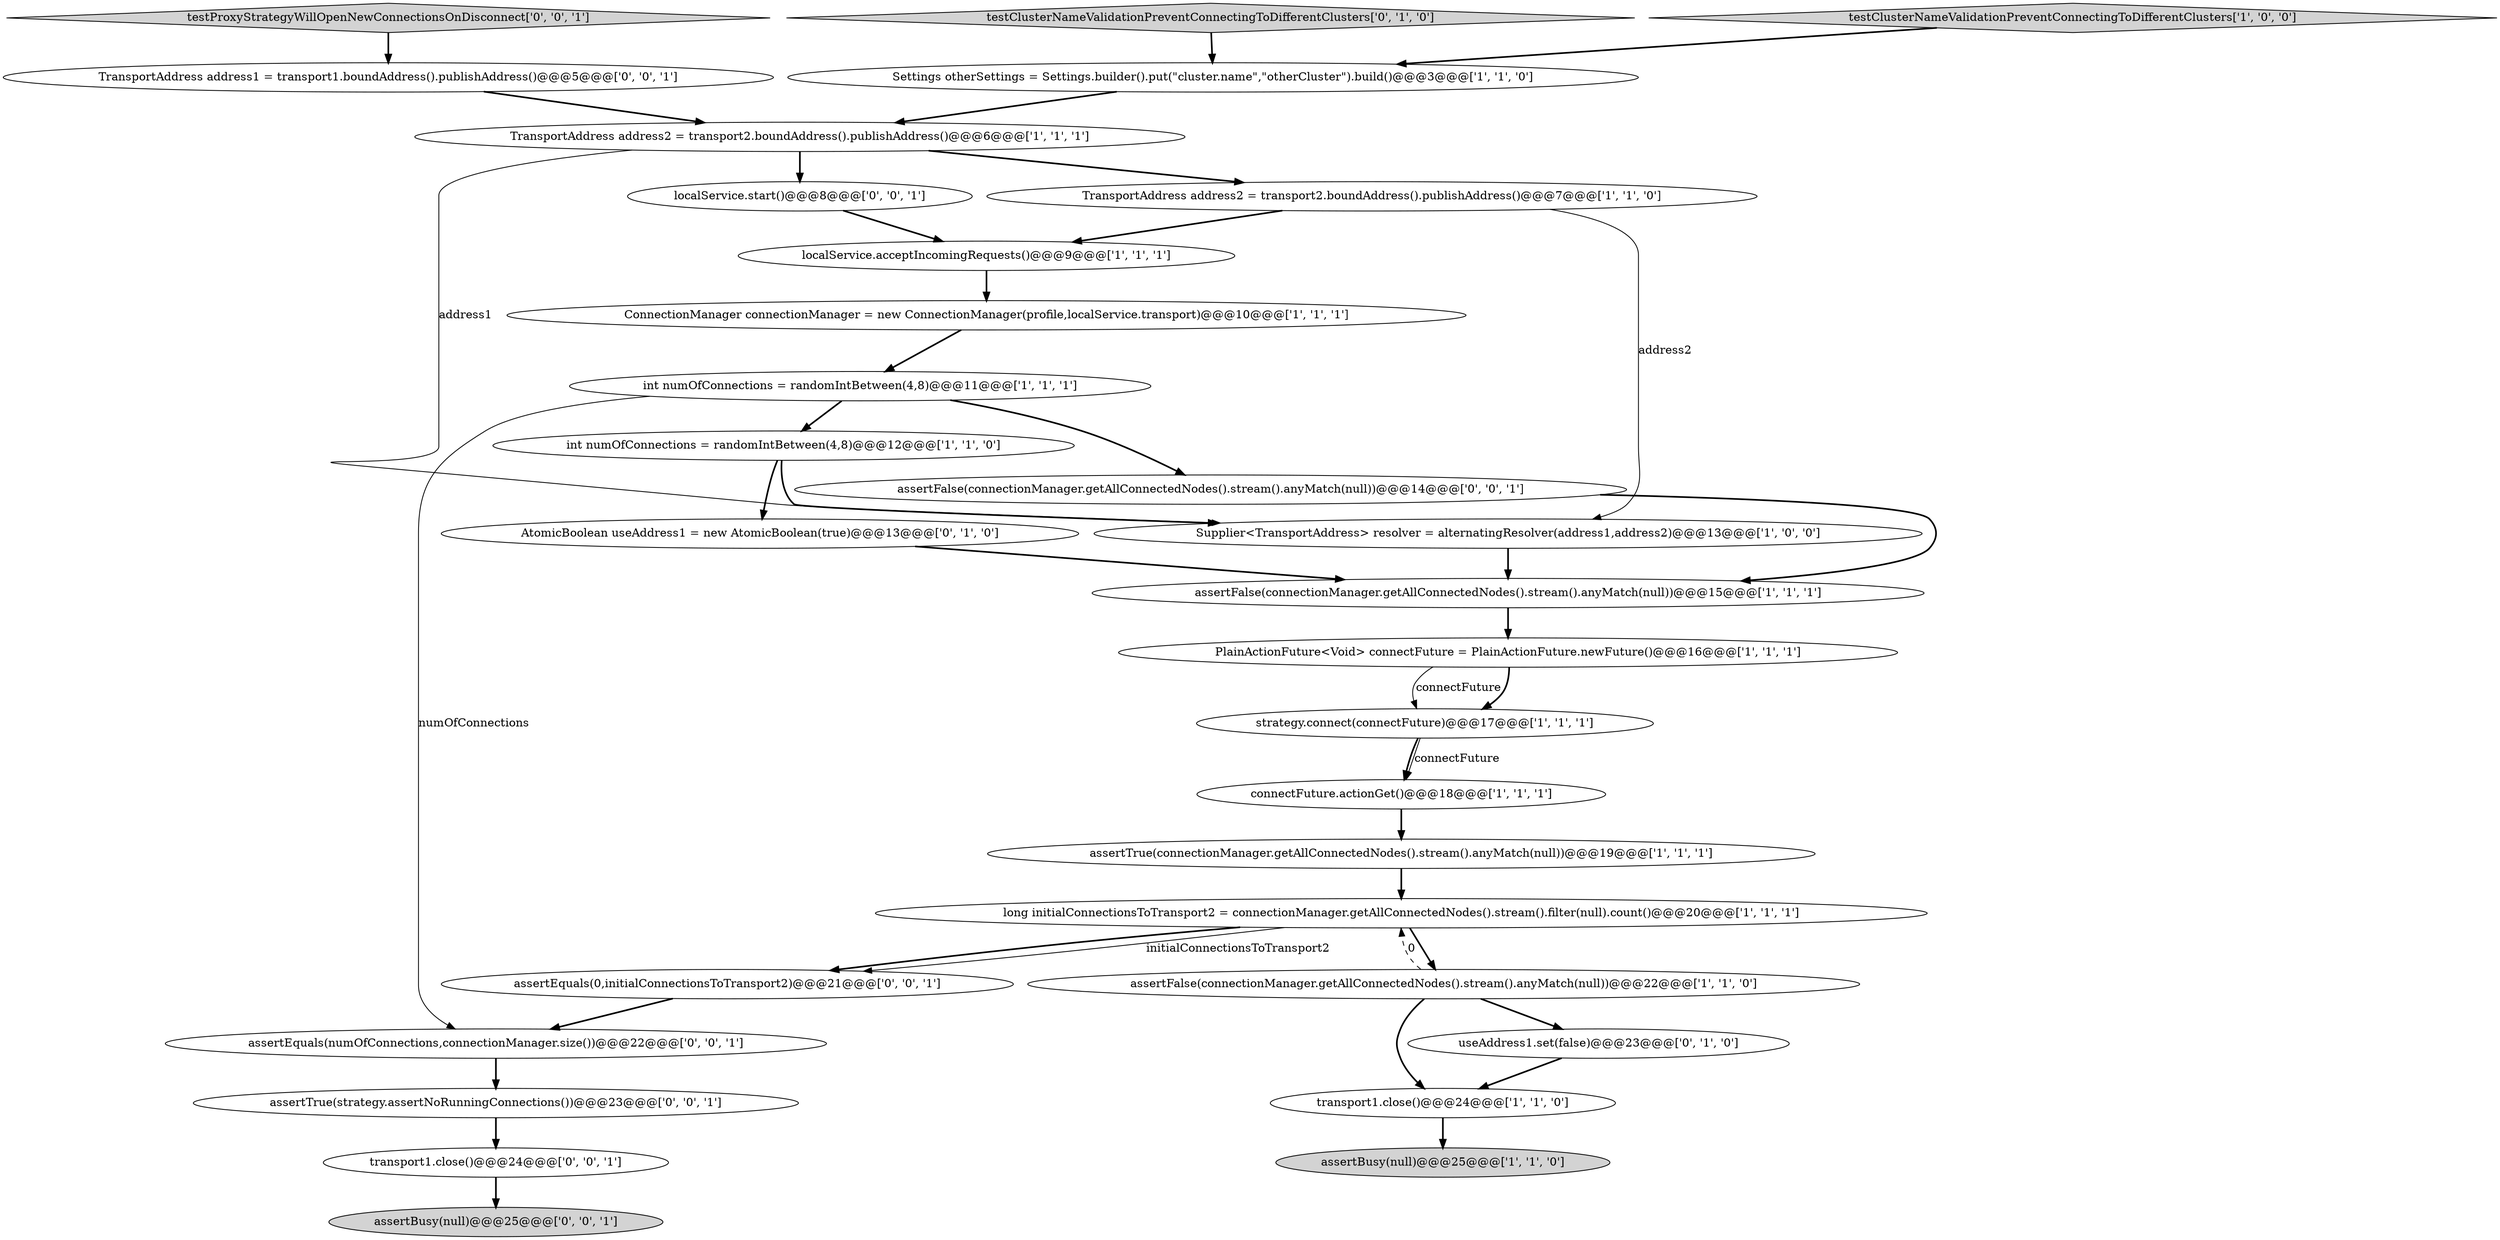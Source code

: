 digraph {
18 [style = filled, label = "AtomicBoolean useAddress1 = new AtomicBoolean(true)@@@13@@@['0', '1', '0']", fillcolor = white, shape = ellipse image = "AAA0AAABBB2BBB"];
5 [style = filled, label = "TransportAddress address2 = transport2.boundAddress().publishAddress()@@@6@@@['1', '1', '1']", fillcolor = white, shape = ellipse image = "AAA0AAABBB1BBB"];
10 [style = filled, label = "int numOfConnections = randomIntBetween(4,8)@@@11@@@['1', '1', '1']", fillcolor = white, shape = ellipse image = "AAA0AAABBB1BBB"];
16 [style = filled, label = "connectFuture.actionGet()@@@18@@@['1', '1', '1']", fillcolor = white, shape = ellipse image = "AAA0AAABBB1BBB"];
24 [style = filled, label = "TransportAddress address1 = transport1.boundAddress().publishAddress()@@@5@@@['0', '0', '1']", fillcolor = white, shape = ellipse image = "AAA0AAABBB3BBB"];
17 [style = filled, label = "assertBusy(null)@@@25@@@['1', '1', '0']", fillcolor = lightgray, shape = ellipse image = "AAA0AAABBB1BBB"];
21 [style = filled, label = "assertFalse(connectionManager.getAllConnectedNodes().stream().anyMatch(null))@@@14@@@['0', '0', '1']", fillcolor = white, shape = ellipse image = "AAA0AAABBB3BBB"];
29 [style = filled, label = "testProxyStrategyWillOpenNewConnectionsOnDisconnect['0', '0', '1']", fillcolor = lightgray, shape = diamond image = "AAA0AAABBB3BBB"];
4 [style = filled, label = "PlainActionFuture<Void> connectFuture = PlainActionFuture.newFuture()@@@16@@@['1', '1', '1']", fillcolor = white, shape = ellipse image = "AAA0AAABBB1BBB"];
11 [style = filled, label = "assertTrue(connectionManager.getAllConnectedNodes().stream().anyMatch(null))@@@19@@@['1', '1', '1']", fillcolor = white, shape = ellipse image = "AAA0AAABBB1BBB"];
22 [style = filled, label = "assertEquals(0,initialConnectionsToTransport2)@@@21@@@['0', '0', '1']", fillcolor = white, shape = ellipse image = "AAA0AAABBB3BBB"];
0 [style = filled, label = "TransportAddress address2 = transport2.boundAddress().publishAddress()@@@7@@@['1', '1', '0']", fillcolor = white, shape = ellipse image = "AAA0AAABBB1BBB"];
28 [style = filled, label = "localService.start()@@@8@@@['0', '0', '1']", fillcolor = white, shape = ellipse image = "AAA0AAABBB3BBB"];
23 [style = filled, label = "transport1.close()@@@24@@@['0', '0', '1']", fillcolor = white, shape = ellipse image = "AAA0AAABBB3BBB"];
26 [style = filled, label = "assertTrue(strategy.assertNoRunningConnections())@@@23@@@['0', '0', '1']", fillcolor = white, shape = ellipse image = "AAA0AAABBB3BBB"];
9 [style = filled, label = "long initialConnectionsToTransport2 = connectionManager.getAllConnectedNodes().stream().filter(null).count()@@@20@@@['1', '1', '1']", fillcolor = white, shape = ellipse image = "AAA0AAABBB1BBB"];
1 [style = filled, label = "transport1.close()@@@24@@@['1', '1', '0']", fillcolor = white, shape = ellipse image = "AAA0AAABBB1BBB"];
25 [style = filled, label = "assertEquals(numOfConnections,connectionManager.size())@@@22@@@['0', '0', '1']", fillcolor = white, shape = ellipse image = "AAA0AAABBB3BBB"];
15 [style = filled, label = "assertFalse(connectionManager.getAllConnectedNodes().stream().anyMatch(null))@@@22@@@['1', '1', '0']", fillcolor = white, shape = ellipse image = "AAA0AAABBB1BBB"];
2 [style = filled, label = "Supplier<TransportAddress> resolver = alternatingResolver(address1,address2)@@@13@@@['1', '0', '0']", fillcolor = white, shape = ellipse image = "AAA0AAABBB1BBB"];
7 [style = filled, label = "Settings otherSettings = Settings.builder().put(\"cluster.name\",\"otherCluster\").build()@@@3@@@['1', '1', '0']", fillcolor = white, shape = ellipse image = "AAA0AAABBB1BBB"];
20 [style = filled, label = "useAddress1.set(false)@@@23@@@['0', '1', '0']", fillcolor = white, shape = ellipse image = "AAA1AAABBB2BBB"];
12 [style = filled, label = "int numOfConnections = randomIntBetween(4,8)@@@12@@@['1', '1', '0']", fillcolor = white, shape = ellipse image = "AAA0AAABBB1BBB"];
3 [style = filled, label = "testClusterNameValidationPreventConnectingToDifferentClusters['1', '0', '0']", fillcolor = lightgray, shape = diamond image = "AAA0AAABBB1BBB"];
14 [style = filled, label = "strategy.connect(connectFuture)@@@17@@@['1', '1', '1']", fillcolor = white, shape = ellipse image = "AAA0AAABBB1BBB"];
8 [style = filled, label = "localService.acceptIncomingRequests()@@@9@@@['1', '1', '1']", fillcolor = white, shape = ellipse image = "AAA0AAABBB1BBB"];
13 [style = filled, label = "assertFalse(connectionManager.getAllConnectedNodes().stream().anyMatch(null))@@@15@@@['1', '1', '1']", fillcolor = white, shape = ellipse image = "AAA0AAABBB1BBB"];
6 [style = filled, label = "ConnectionManager connectionManager = new ConnectionManager(profile,localService.transport)@@@10@@@['1', '1', '1']", fillcolor = white, shape = ellipse image = "AAA0AAABBB1BBB"];
27 [style = filled, label = "assertBusy(null)@@@25@@@['0', '0', '1']", fillcolor = lightgray, shape = ellipse image = "AAA0AAABBB3BBB"];
19 [style = filled, label = "testClusterNameValidationPreventConnectingToDifferentClusters['0', '1', '0']", fillcolor = lightgray, shape = diamond image = "AAA0AAABBB2BBB"];
9->22 [style = bold, label=""];
10->21 [style = bold, label=""];
15->1 [style = bold, label=""];
13->4 [style = bold, label=""];
14->16 [style = bold, label=""];
10->25 [style = solid, label="numOfConnections"];
2->13 [style = bold, label=""];
12->2 [style = bold, label=""];
25->26 [style = bold, label=""];
9->22 [style = solid, label="initialConnectionsToTransport2"];
18->13 [style = bold, label=""];
9->15 [style = bold, label=""];
0->2 [style = solid, label="address2"];
28->8 [style = bold, label=""];
11->9 [style = bold, label=""];
0->8 [style = bold, label=""];
8->6 [style = bold, label=""];
4->14 [style = solid, label="connectFuture"];
3->7 [style = bold, label=""];
20->1 [style = bold, label=""];
10->12 [style = bold, label=""];
6->10 [style = bold, label=""];
5->0 [style = bold, label=""];
22->25 [style = bold, label=""];
1->17 [style = bold, label=""];
12->18 [style = bold, label=""];
4->14 [style = bold, label=""];
15->20 [style = bold, label=""];
7->5 [style = bold, label=""];
26->23 [style = bold, label=""];
5->2 [style = solid, label="address1"];
29->24 [style = bold, label=""];
19->7 [style = bold, label=""];
5->28 [style = bold, label=""];
15->9 [style = dashed, label="0"];
24->5 [style = bold, label=""];
16->11 [style = bold, label=""];
14->16 [style = solid, label="connectFuture"];
21->13 [style = bold, label=""];
23->27 [style = bold, label=""];
}
